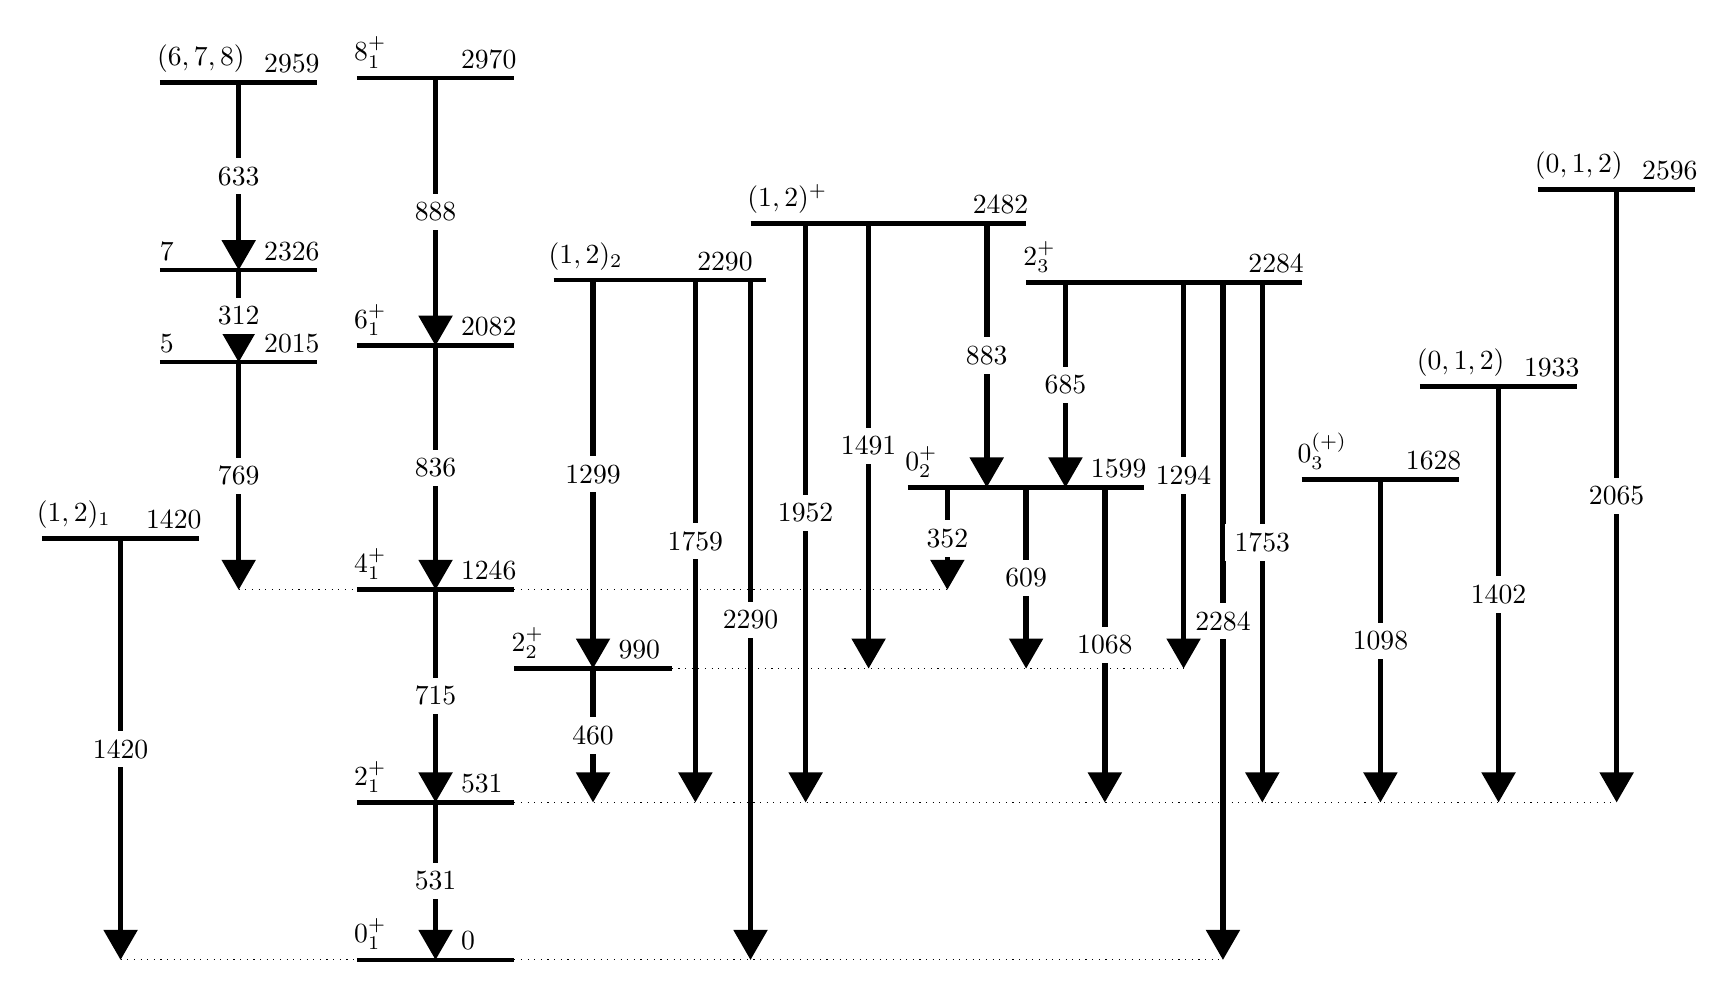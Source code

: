 \begin{tikzpicture}[
    level/.style = { ultra thick, black },
    connect/.style = { dotted, black },
    notice/.style = { draw, rectangle callout, callout relative pointer={#1} },
    label/.style = { text width=2cm }
    ]
    %%% Picture made by normalizing energy to the 2+ state (531) and choosing it to be 
    %%% 2 units of y in height. E.g.: 990/(531/2) = 3.7
    %%%
    %%% Ground state band
    %%%
    % Levels, states, energy
    \foreach \level / \state / \energy in {0/0_1^+/0, 2/2_1^+/531, 4.7/4_1^+/1246, 7.8/6_1^+/2082, 11.2/8_1^+/2970}
      { 
        \draw[level] (0,\level) -- (2,\level);
        \node at (0.5,\level) [anchor=south east] {$\state$};
        \node at (1.2,\level) [anchor=south west] {$\energy$};
      }
    % Gamma transitions
    \foreach \endlevel / \startlevel / \gamma in {0/2/531, 2/4.7/715, 4.7/7.8/836, 7.8/11.2/888}
      { 
        \draw[line width=2pt, ->, >=triangle 60] (1,\startlevel) -- node[fill=white] {\gamma} (1,\endlevel);
      }
    % Definition of y-values
    \def \yvalueLA{5.35};  % E level = 1420
    \def \yvalueLB{7.59};  % E level = 2015
    \def \yvalueLC{8.76};  % E level = 2326
    \def \yvalueLD{11.14}; % E level = 2326
    \def \GBtwo{2};        % E level =  531
    \def \GBfour{4.7};     % E level = 1246
    \def \yvalueRA{3.7};   % E level =  990
    \def \yvalueRB{8.63};  % E level = 2290
    \def \yvalueRC{9.35};  % E level = 2482
    \def \yvalueRD{6};     % E level = 1599
    \def \yvalueRE{8.6};   % E level = 2284
    \def \yvalueRF{6.1};   % E level = 1628
    \def \yvalueRG{7.28};  % E level = 1933
    \def \yvalueRH{9.78};  % E level = 2596
    % Dotted lines
    \draw[connect] (-3  ,0)         -- ( 0  ,0);         % Ground state level (left)
    \draw[connect] (2   ,0)         -- (11  ,0);         % Ground state level (right)
    \draw[connect] ( 2  ,\GBtwo)    -- (16.0,\GBtwo);    % 2_1+ level
    \draw[connect] ( 4  ,\yvalueRA) -- (10.5,\yvalueRA); % 2_2+ level
    \draw[connect] (-1.5,\GBfour)   -- ( 0  ,\GBfour);   % 4_1+ level (left)
    \draw[connect] ( 2  ,\GBfour)   -- ( 7.5,\GBfour);   % 4_1+ level (right)
    %%
    %% Right side of ground state band
    %%
    % E level = 990
    \coordinate (levelleft)  at (2.0,\yvalueRA);
    \coordinate (levelright) at (4.0,\yvalueRA);
    \draw[level] (levelleft) -- (levelright);
    \node at (2.5,\yvalueRA) [anchor=south east] {$2_2^+$};
    \node at (3.2,\yvalueRA) [anchor=south west] {990};
    \draw[line width=2pt,->,>=triangle 60] (3.0,\yvalueRA) -- node[fill=white] {460} (3.0,\GBtwo);
    % E level = 2290
    \coordinate (levelleft)  at (2.5,\yvalueRB);
    \coordinate (levelright) at (5.2,\yvalueRB);
    \draw[level] (levelleft) -- (levelright);
    \node at (3.5,\yvalueRB) [anchor=south east] {$(1,2)_2$};
    \node at (4.2,\yvalueRB) [anchor=south west] {2290};
    \draw[line width=2pt,->,>=triangle 60] (5.0,\yvalueRB) -- node[fill=white] {2290} (5.0,0);
    \draw[line width=2pt,->,>=triangle 60] (3.0,\yvalueRB) -- node[fill=white] {1299} (3.0,\yvalueRA);
    \draw[line width=2pt,->,>=triangle 60] (4.3,\yvalueRB) -- node[fill=white] {1759} (4.3,\GBtwo);
    % E level = 2482
    \coordinate (levelleft)  at (5.0,\yvalueRC);
    \coordinate (levelright) at (8.5,\yvalueRC);
    \draw[level] (levelleft) -- (levelright);
    \node at (6.1,\yvalueRC) [anchor=south east] {$(1,2)^{+}$};
    \node at (7.7,\yvalueRC) [anchor=south west] {2482};
    \draw[line width=2pt,->,>=triangle 60] (8.0,\yvalueRC) -- node[fill=white] {883}  (8.0,\yvalueRD);
    \draw[line width=2pt,->,>=triangle 60] (6.5,\yvalueRC) -- node[fill=white] {1491} (6.5,\yvalueRA);
    \draw[line width=2pt,->,>=triangle 60] (5.7,\yvalueRC) -- node[fill=white] {1952} (5.7,\GBtwo);
    % E level = 1599
    \coordinate (levelleft)  at ( 7,\yvalueRD);
    \coordinate (levelright) at (10,\yvalueRD);
    \draw[level] (levelleft) -- (levelright);
    \node at (7.5,\yvalueRD) [anchor=south east] {$0_2^{+}$};
    \node at (9.2,\yvalueRD) [anchor=south west] {1599};
    \draw[line width=2pt,->,>=triangle 60] (7.5,\yvalueRD) -- node[fill=white] {352}  (7.5,\GBfour);
    \draw[line width=2pt,->,>=triangle 60] (8.5,\yvalueRD) -- node[fill=white] {609}  (8.5,\yvalueRA);
    \draw[line width=2pt,->,>=triangle 60] (9.5,\yvalueRD) -- node[fill=white] {1068} (9.5,\GBtwo);
    % E level = 2284
    \coordinate (levelleft)  at ( 8.5,\yvalueRE);
    \coordinate (levelright) at (12.0,\yvalueRE);
    \draw[level] (levelleft) -- (levelright);
    \node at ( 9.0,\yvalueRE) [anchor=south east] {$2_3^{+}$};
    \node at (11.2,\yvalueRE) [anchor=south west] {2284};
    \draw[line width=2pt,->,>=triangle 60] (11.0,\yvalueRE) -- node[fill=white] {2284} (11.0,0);
    \draw[line width=2pt,->,>=triangle 60] ( 9.0,\yvalueRE) -- node[fill=white] {685}  ( 9.0,\yvalueRD);
    \draw[line width=2pt,->,>=triangle 60] (10.5,\yvalueRE) -- node[fill=white] {1294} (10.5,\yvalueRA);
    \draw[line width=2pt,->,>=triangle 60] (11.5,\yvalueRE) -- node[fill=white] {1753} (11.5,\GBtwo);
    % E level = 1628
    \coordinate (levelleft)  at (12.0,\yvalueRF);
    \coordinate (levelright) at (14.0,\yvalueRF);
    \draw[level] (levelleft) -- (levelright);
    \node at (12.7,\yvalueRF) [anchor=south east] {$0_3^{(+)}$};
    \node at (13.2,\yvalueRF) [anchor=south west] {1628};
    \draw[line width=2pt,->,>=triangle 60] (13.0,\yvalueRF) -- node[fill=white] {1098} (13.0,\GBtwo);
    % E level = 1933
    \coordinate (levelleft)  at (13.5,\yvalueRG);
    \coordinate (levelright) at (15.5,\yvalueRG);
    \draw[level] (levelleft) -- (levelright);
    \node at (14.7,\yvalueRG) [anchor=south east] {$(0,1,2)$};
    \node at (14.7,\yvalueRG) [anchor=south west] {1933};
    \draw[line width=2pt,->,>=triangle 60] (14.5,\yvalueRG) -- node[fill=white] {1402} (14.5,\GBtwo);
    % E level = 2596
    \coordinate (levelleft)  at (15.0,\yvalueRH);
    \coordinate (levelright) at (17.0,\yvalueRH);
    \draw[level] (levelleft) -- (levelright);
    \node at (16.2,\yvalueRH) [anchor=south east] {$(0,1,2)$};
    \node at (16.2,\yvalueRH) [anchor=south west] {2596};
    \draw[line width=2pt,->,>=triangle 60] (16.0,\yvalueRH) -- node[fill=white] {2065} (16.0,\GBtwo);
    %%
    %% Left side of ground state band
    %%
    % E level = 1420
    \coordinate (levelleft)  at (-4.0,\yvalueLA);
    \coordinate (levelright) at (-2.0,\yvalueLA);
    \draw[level] (levelleft) -- (levelright);
    \node at (-3.0,\yvalueLA) [anchor=south east] {$(1,2)_1$};
    \node at (-2.8,\yvalueLA) [anchor=south west] {1420};
    \draw[line width=2pt,->,>=triangle 60] (-3.0,\yvalueLA) -- node[fill=white] {1420} (-3.0,0.0);
    % E level = 2015
    \coordinate (levelleft)  at (-2.5,\yvalueLB);
    \coordinate (levelright) at (-0.5,\yvalueLB);
    \draw[level] (levelleft) -- (levelright);
    \node at (-2.2,\yvalueLB) [anchor=south east] {5};
    \node at (-1.3,\yvalueLB) [anchor=south west] {2015};
    \draw[line width=2pt,->,>=triangle 60] (-1.5,\yvalueLB) -- node[fill=white] {769} (-1.5,\GBfour);
    % E level = 2326
    \coordinate (levelleft)  at (-2.5,\yvalueLC);
    \coordinate (levelright) at (-0.5,\yvalueLC);
    \draw[level] (levelleft) -- (levelright);
    \node at (-2.2,\yvalueLC) [anchor=south east] {7};
    \node at (-1.3,\yvalueLC) [anchor=south west] {2326};
    \draw[line width=2pt,->,>=triangle 60] (-1.5,\yvalueLC) -- node[fill=white] {312} (-1.5,\yvalueLB);
    % E level = 2959
    \coordinate (levelleft)  at (-2.5,\yvalueLD);
    \coordinate (levelright) at (-0.5,\yvalueLD);
    \draw[level] (levelleft) -- (levelright);
    \node at (-1.3,\yvalueLD) [anchor=south east] {$(6,7,8)$};
    \node at (-1.3,\yvalueLD) [anchor=south west] {2959};
    \draw[line width=2pt,->,>=triangle 60] (-1.5,\yvalueLD) -- node[fill=white] {633} (-1.5,\yvalueLC);
\end{tikzpicture}